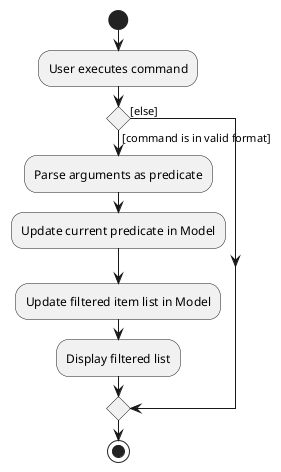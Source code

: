 @startuml
start
:User executes command;

'Since the beta syntax does not support placing the condition outside the
'diamond we place it as the true branch instead.

if () then ([command is in valid format])
    :Parse arguments as predicate;
    :Update current predicate in Model;
    :Update filtered item list in Model;
    :Display filtered list;
else ([else])
endif
stop
@enduml
